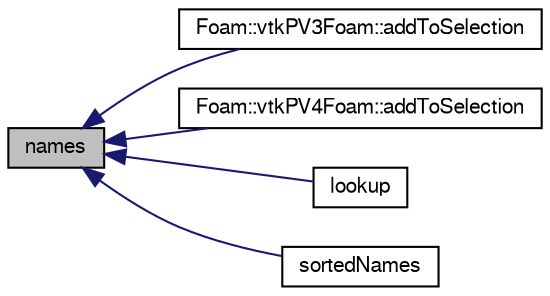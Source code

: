 digraph "names"
{
  bgcolor="transparent";
  edge [fontname="FreeSans",fontsize="10",labelfontname="FreeSans",labelfontsize="10"];
  node [fontname="FreeSans",fontsize="10",shape=record];
  rankdir="LR";
  Node1323 [label="names",height=0.2,width=0.4,color="black", fillcolor="grey75", style="filled", fontcolor="black"];
  Node1323 -> Node1324 [dir="back",color="midnightblue",fontsize="10",style="solid",fontname="FreeSans"];
  Node1324 [label="Foam::vtkPV3Foam::addToSelection",height=0.2,width=0.4,color="black",URL="$a31742.html#a78bfe31ef84c3f3dbd1df4f6b9de4ddc"];
  Node1323 -> Node1325 [dir="back",color="midnightblue",fontsize="10",style="solid",fontname="FreeSans"];
  Node1325 [label="Foam::vtkPV4Foam::addToSelection",height=0.2,width=0.4,color="black",URL="$a31766.html#a78bfe31ef84c3f3dbd1df4f6b9de4ddc"];
  Node1323 -> Node1326 [dir="back",color="midnightblue",fontsize="10",style="solid",fontname="FreeSans"];
  Node1326 [label="lookup",height=0.2,width=0.4,color="black",URL="$a26146.html#ad98a7f7acf75190c4553ef82ee46c9cc",tooltip="Return the list for all IOobects whose name matches name. "];
  Node1323 -> Node1327 [dir="back",color="midnightblue",fontsize="10",style="solid",fontname="FreeSans"];
  Node1327 [label="sortedNames",height=0.2,width=0.4,color="black",URL="$a26146.html#a8e682fa46249d4eade5e06da358a2dbd",tooltip="Return the sorted list of names of the IOobjects of given class. "];
}
